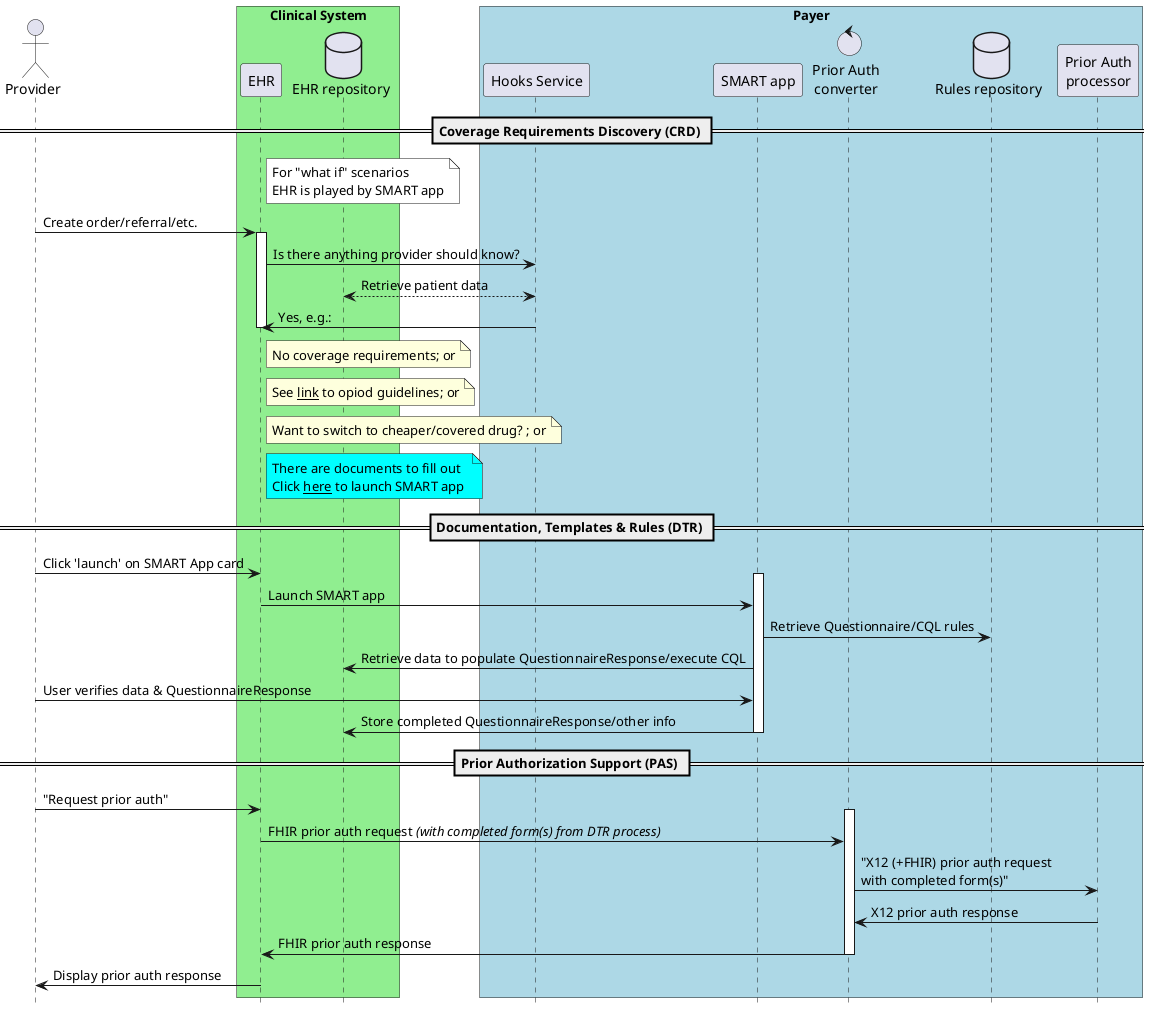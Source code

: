 @startuml
hide footbox
actor "Provider"
box "Clinical System" #LightGreen
  participant EHR
  database "EHR repository"
end box
box "Payer" #LightBlue
  participant "Hooks Service"
  participant "SMART app"
  control converter as "Prior Auth\nconverter"
  database "Rules repository"
  participant processor as "Prior Auth\nprocessor"
end box

== Coverage Requirements Discovery (CRD) ==

note right of EHR #white
  For "what if" scenarios
  EHR is played by SMART app
end note
"Provider" -> "EHR" : Create order/referral/etc.
Activate EHR
  "EHR" -> "Hooks Service" : Is there anything provider should know?
  "Hooks Service" <--> "EHR repository" : Retrieve patient data
  "EHR" <- "Hooks Service" : Yes, e.g.:
  note right of EHR: No coverage requirements; or
  note right of EHR: See __link__ to opiod guidelines; or
  note right of EHR: Want to switch to cheaper/covered drug? ; or
  note right of EHR #aqua
    There are documents to fill out
    Click __here__ to launch SMART app 
  end note
Deactivate EHR
== Documentation, Templates & Rules (DTR) ==
"Provider" -> "EHR": Click 'launch' on SMART App card
Activate "SMART app"
  "EHR" -> "SMART app": Launch SMART app
  "SMART app" -> "Rules repository": Retrieve Questionnaire/CQL rules
  "SMART app" -> "EHR repository": Retrieve data to populate QuestionnaireResponse/execute CQL
  "SMART app" <- "Provider": User verifies data & QuestionnaireResponse
  "SMART app" -> "EHR repository": Store completed QuestionnaireResponse/other info
Deactivate "SMART app"
== Prior Authorization Support (PAS) ==
Provider -> EHR: "Request prior auth"
Activate converter
  EHR -> converter: FHIR prior auth request //(with completed form(s) from DTR process)//
  converter -> processor: "X12 (+FHIR) prior auth request\nwith completed form(s)"
  processor -> converter: X12 prior auth response
  converter -> EHR: FHIR prior auth response
Deactivate converter
EHR -> Provider: Display prior auth response
@enduml